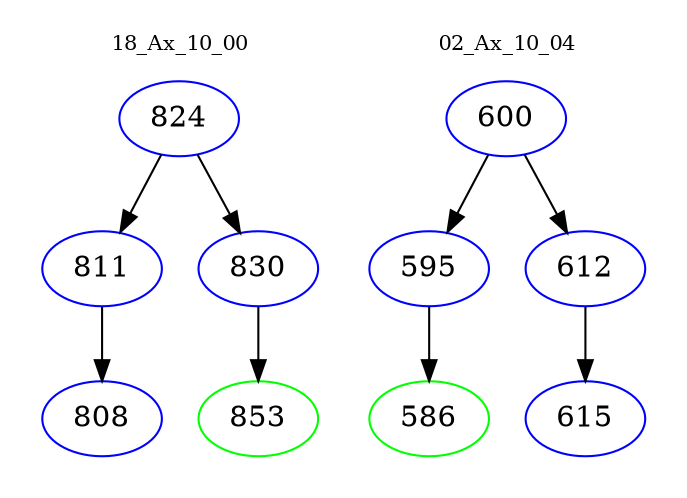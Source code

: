 digraph{
subgraph cluster_0 {
color = white
label = "18_Ax_10_00";
fontsize=10;
T0_824 [label="824", color="blue"]
T0_824 -> T0_811 [color="black"]
T0_811 [label="811", color="blue"]
T0_811 -> T0_808 [color="black"]
T0_808 [label="808", color="blue"]
T0_824 -> T0_830 [color="black"]
T0_830 [label="830", color="blue"]
T0_830 -> T0_853 [color="black"]
T0_853 [label="853", color="green"]
}
subgraph cluster_1 {
color = white
label = "02_Ax_10_04";
fontsize=10;
T1_600 [label="600", color="blue"]
T1_600 -> T1_595 [color="black"]
T1_595 [label="595", color="blue"]
T1_595 -> T1_586 [color="black"]
T1_586 [label="586", color="green"]
T1_600 -> T1_612 [color="black"]
T1_612 [label="612", color="blue"]
T1_612 -> T1_615 [color="black"]
T1_615 [label="615", color="blue"]
}
}
